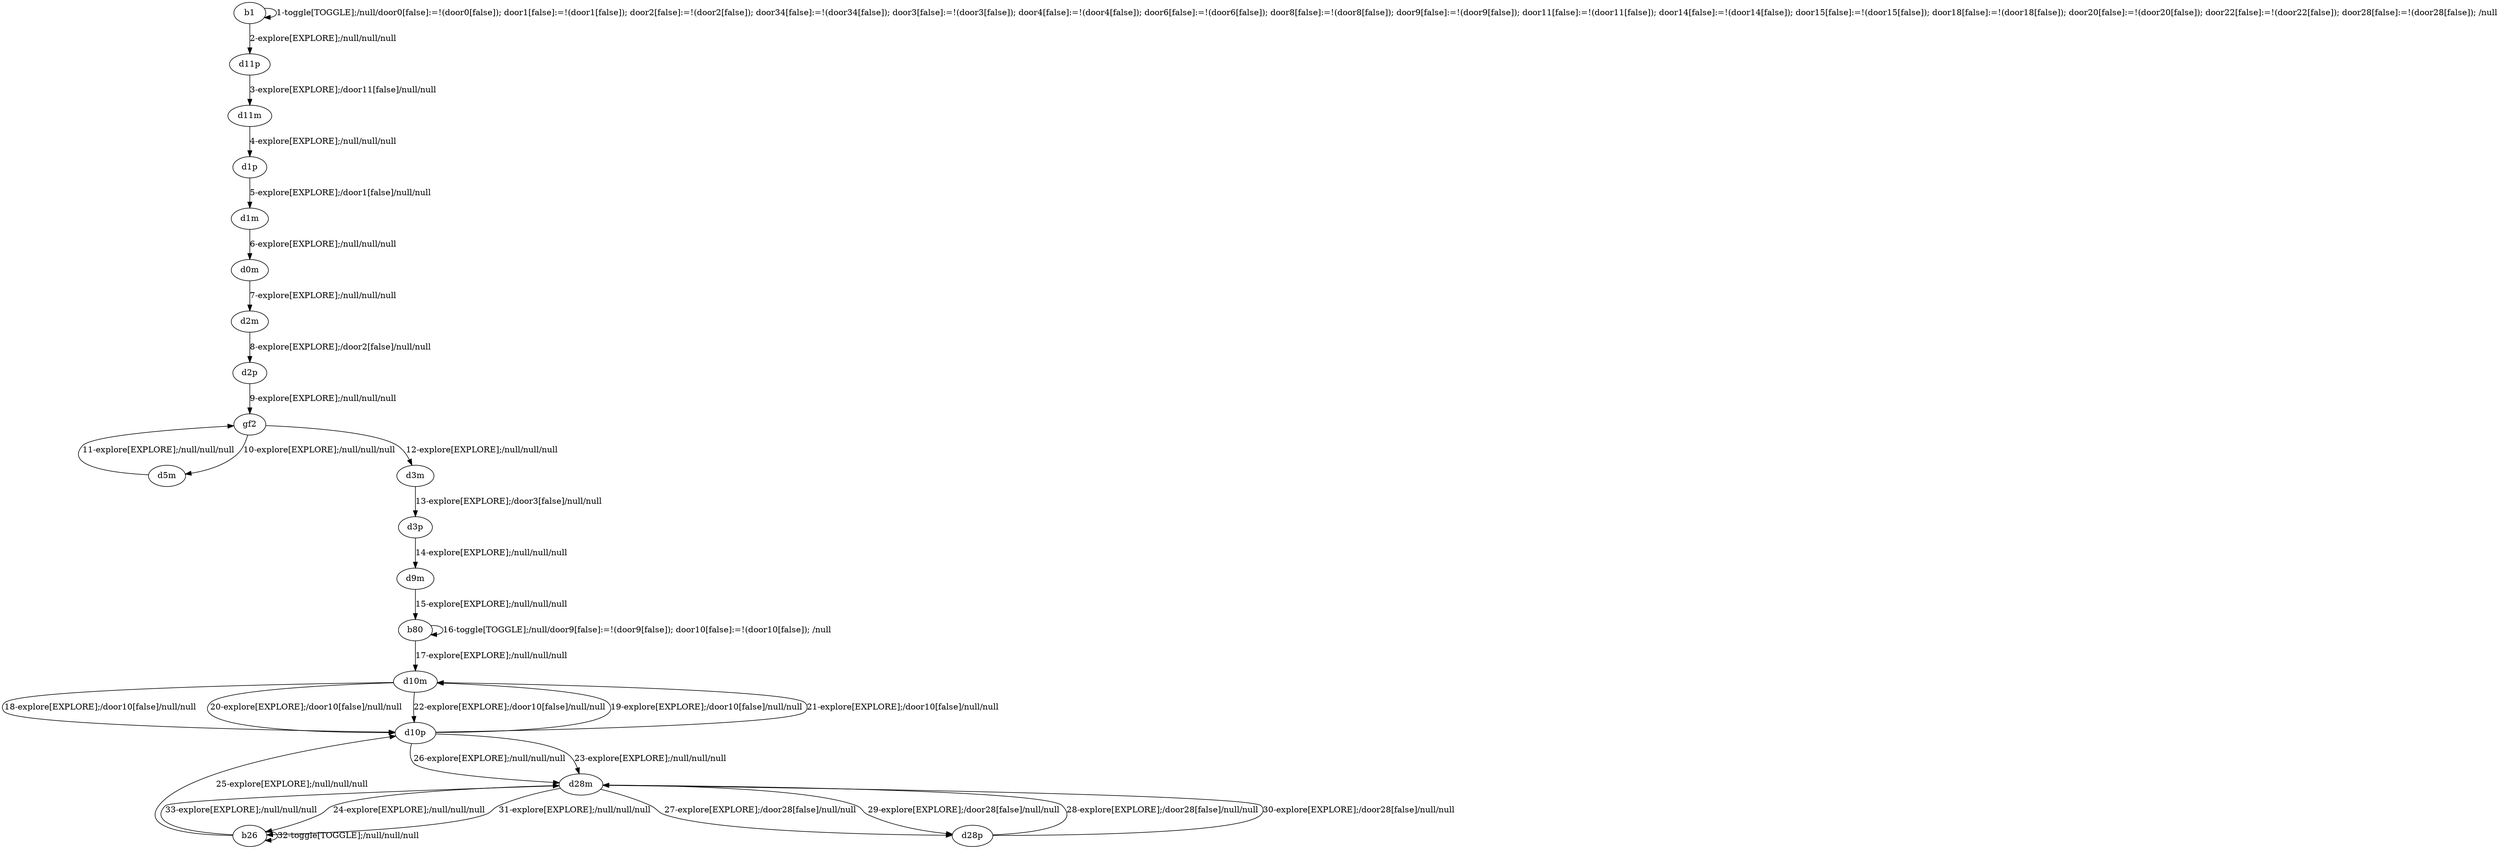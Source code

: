 # Total number of goals covered by this test: 1
# b26 --> b26

digraph g {
"b1" -> "b1" [label = "1-toggle[TOGGLE];/null/door0[false]:=!(door0[false]); door1[false]:=!(door1[false]); door2[false]:=!(door2[false]); door34[false]:=!(door34[false]); door3[false]:=!(door3[false]); door4[false]:=!(door4[false]); door6[false]:=!(door6[false]); door8[false]:=!(door8[false]); door9[false]:=!(door9[false]); door11[false]:=!(door11[false]); door14[false]:=!(door14[false]); door15[false]:=!(door15[false]); door18[false]:=!(door18[false]); door20[false]:=!(door20[false]); door22[false]:=!(door22[false]); door28[false]:=!(door28[false]); /null"];
"b1" -> "d11p" [label = "2-explore[EXPLORE];/null/null/null"];
"d11p" -> "d11m" [label = "3-explore[EXPLORE];/door11[false]/null/null"];
"d11m" -> "d1p" [label = "4-explore[EXPLORE];/null/null/null"];
"d1p" -> "d1m" [label = "5-explore[EXPLORE];/door1[false]/null/null"];
"d1m" -> "d0m" [label = "6-explore[EXPLORE];/null/null/null"];
"d0m" -> "d2m" [label = "7-explore[EXPLORE];/null/null/null"];
"d2m" -> "d2p" [label = "8-explore[EXPLORE];/door2[false]/null/null"];
"d2p" -> "gf2" [label = "9-explore[EXPLORE];/null/null/null"];
"gf2" -> "d5m" [label = "10-explore[EXPLORE];/null/null/null"];
"d5m" -> "gf2" [label = "11-explore[EXPLORE];/null/null/null"];
"gf2" -> "d3m" [label = "12-explore[EXPLORE];/null/null/null"];
"d3m" -> "d3p" [label = "13-explore[EXPLORE];/door3[false]/null/null"];
"d3p" -> "d9m" [label = "14-explore[EXPLORE];/null/null/null"];
"d9m" -> "b80" [label = "15-explore[EXPLORE];/null/null/null"];
"b80" -> "b80" [label = "16-toggle[TOGGLE];/null/door9[false]:=!(door9[false]); door10[false]:=!(door10[false]); /null"];
"b80" -> "d10m" [label = "17-explore[EXPLORE];/null/null/null"];
"d10m" -> "d10p" [label = "18-explore[EXPLORE];/door10[false]/null/null"];
"d10p" -> "d10m" [label = "19-explore[EXPLORE];/door10[false]/null/null"];
"d10m" -> "d10p" [label = "20-explore[EXPLORE];/door10[false]/null/null"];
"d10p" -> "d10m" [label = "21-explore[EXPLORE];/door10[false]/null/null"];
"d10m" -> "d10p" [label = "22-explore[EXPLORE];/door10[false]/null/null"];
"d10p" -> "d28m" [label = "23-explore[EXPLORE];/null/null/null"];
"d28m" -> "b26" [label = "24-explore[EXPLORE];/null/null/null"];
"b26" -> "d10p" [label = "25-explore[EXPLORE];/null/null/null"];
"d10p" -> "d28m" [label = "26-explore[EXPLORE];/null/null/null"];
"d28m" -> "d28p" [label = "27-explore[EXPLORE];/door28[false]/null/null"];
"d28p" -> "d28m" [label = "28-explore[EXPLORE];/door28[false]/null/null"];
"d28m" -> "d28p" [label = "29-explore[EXPLORE];/door28[false]/null/null"];
"d28p" -> "d28m" [label = "30-explore[EXPLORE];/door28[false]/null/null"];
"d28m" -> "b26" [label = "31-explore[EXPLORE];/null/null/null"];
"b26" -> "b26" [label = "32-toggle[TOGGLE];/null/null/null"];
"b26" -> "d28m" [label = "33-explore[EXPLORE];/null/null/null"];
}